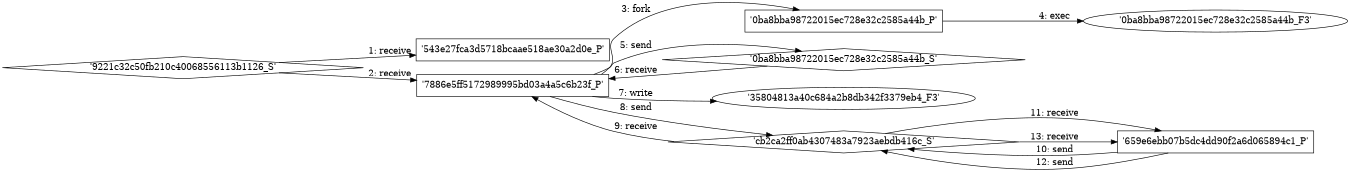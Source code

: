 digraph "D:\Learning\Paper\apt\基于CTI的攻击预警\Dataset\攻击图\ASGfromALLCTI\The 5Ws and 1H of Ransomware.dot" {
rankdir="LR"
size="9"
fixedsize="false"
splines="true"
nodesep=0.3
ranksep=0
fontsize=10
overlap="scalexy"
engine= "neato"
	"'543e27fca3d5718bcaae518ae30a2d0e_P'" [node_type=Process shape=box]
	"'9221c32c50fb210c40068556113b1126_S'" [node_type=Socket shape=diamond]
	"'9221c32c50fb210c40068556113b1126_S'" -> "'543e27fca3d5718bcaae518ae30a2d0e_P'" [label="1: receive"]
	"'7886e5ff5172989995bd03a4a5c6b23f_P'" [node_type=Process shape=box]
	"'9221c32c50fb210c40068556113b1126_S'" [node_type=Socket shape=diamond]
	"'9221c32c50fb210c40068556113b1126_S'" -> "'7886e5ff5172989995bd03a4a5c6b23f_P'" [label="2: receive"]
	"'7886e5ff5172989995bd03a4a5c6b23f_P'" [node_type=Process shape=box]
	"'0ba8bba98722015ec728e32c2585a44b_P'" [node_type=Process shape=box]
	"'7886e5ff5172989995bd03a4a5c6b23f_P'" -> "'0ba8bba98722015ec728e32c2585a44b_P'" [label="3: fork"]
	"'0ba8bba98722015ec728e32c2585a44b_P'" [node_type=Process shape=box]
	"'0ba8bba98722015ec728e32c2585a44b_F3'" [node_type=File shape=ellipse]
	"'0ba8bba98722015ec728e32c2585a44b_P'" -> "'0ba8bba98722015ec728e32c2585a44b_F3'" [label="4: exec"]
	"'0ba8bba98722015ec728e32c2585a44b_S'" [node_type=Socket shape=diamond]
	"'7886e5ff5172989995bd03a4a5c6b23f_P'" [node_type=Process shape=box]
	"'7886e5ff5172989995bd03a4a5c6b23f_P'" -> "'0ba8bba98722015ec728e32c2585a44b_S'" [label="5: send"]
	"'0ba8bba98722015ec728e32c2585a44b_S'" -> "'7886e5ff5172989995bd03a4a5c6b23f_P'" [label="6: receive"]
	"'35804813a40c684a2b8db342f3379eb4_F3'" [node_type=file shape=ellipse]
	"'7886e5ff5172989995bd03a4a5c6b23f_P'" [node_type=Process shape=box]
	"'7886e5ff5172989995bd03a4a5c6b23f_P'" -> "'35804813a40c684a2b8db342f3379eb4_F3'" [label="7: write"]
	"'cb2ca2ff0ab4307483a7923aebdb416c_S'" [node_type=Socket shape=diamond]
	"'7886e5ff5172989995bd03a4a5c6b23f_P'" [node_type=Process shape=box]
	"'7886e5ff5172989995bd03a4a5c6b23f_P'" -> "'cb2ca2ff0ab4307483a7923aebdb416c_S'" [label="8: send"]
	"'cb2ca2ff0ab4307483a7923aebdb416c_S'" -> "'7886e5ff5172989995bd03a4a5c6b23f_P'" [label="9: receive"]
	"'cb2ca2ff0ab4307483a7923aebdb416c_S'" [node_type=Socket shape=diamond]
	"'659e6ebb07b5dc4dd90f2a6d065894c1_P'" [node_type=Process shape=box]
	"'659e6ebb07b5dc4dd90f2a6d065894c1_P'" -> "'cb2ca2ff0ab4307483a7923aebdb416c_S'" [label="10: send"]
	"'cb2ca2ff0ab4307483a7923aebdb416c_S'" -> "'659e6ebb07b5dc4dd90f2a6d065894c1_P'" [label="11: receive"]
	"'cb2ca2ff0ab4307483a7923aebdb416c_S'" [node_type=Socket shape=diamond]
	"'659e6ebb07b5dc4dd90f2a6d065894c1_P'" [node_type=Process shape=box]
	"'659e6ebb07b5dc4dd90f2a6d065894c1_P'" -> "'cb2ca2ff0ab4307483a7923aebdb416c_S'" [label="12: send"]
	"'cb2ca2ff0ab4307483a7923aebdb416c_S'" -> "'659e6ebb07b5dc4dd90f2a6d065894c1_P'" [label="13: receive"]
}
